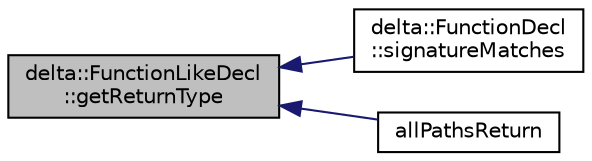 digraph "delta::FunctionLikeDecl::getReturnType"
{
  edge [fontname="Helvetica",fontsize="10",labelfontname="Helvetica",labelfontsize="10"];
  node [fontname="Helvetica",fontsize="10",shape=record];
  rankdir="LR";
  Node29 [label="delta::FunctionLikeDecl\l::getReturnType",height=0.2,width=0.4,color="black", fillcolor="grey75", style="filled", fontcolor="black"];
  Node29 -> Node30 [dir="back",color="midnightblue",fontsize="10",style="solid",fontname="Helvetica"];
  Node30 [label="delta::FunctionDecl\l::signatureMatches",height=0.2,width=0.4,color="black", fillcolor="white", style="filled",URL="$classdelta_1_1_function_decl.html#a0fa029aa49c0b4e6aeb9193a396b2190"];
  Node29 -> Node31 [dir="back",color="midnightblue",fontsize="10",style="solid",fontname="Helvetica"];
  Node31 [label="allPathsReturn",height=0.2,width=0.4,color="black", fillcolor="white", style="filled",URL="$typecheck_8cpp.html#acd61f00ed38f65b865c4033b48457760"];
}
